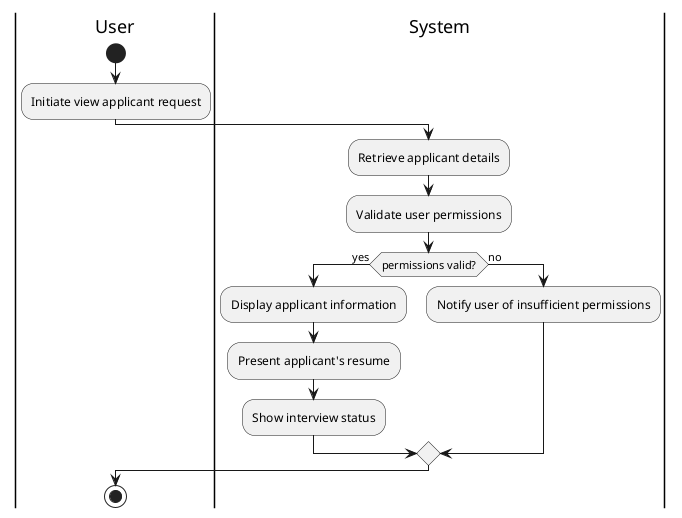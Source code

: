 @startuml "View applicant"
|User|
start

:Initiate view applicant request;

|System|
:Retrieve applicant details;
:Validate user permissions;

if (permissions valid?) then (yes)
  :Display applicant information;
  :Present applicant's resume;
  :Show interview status;
else (no)
  :Notify user of insufficient permissions;
endif

|User|
stop
@enduml
